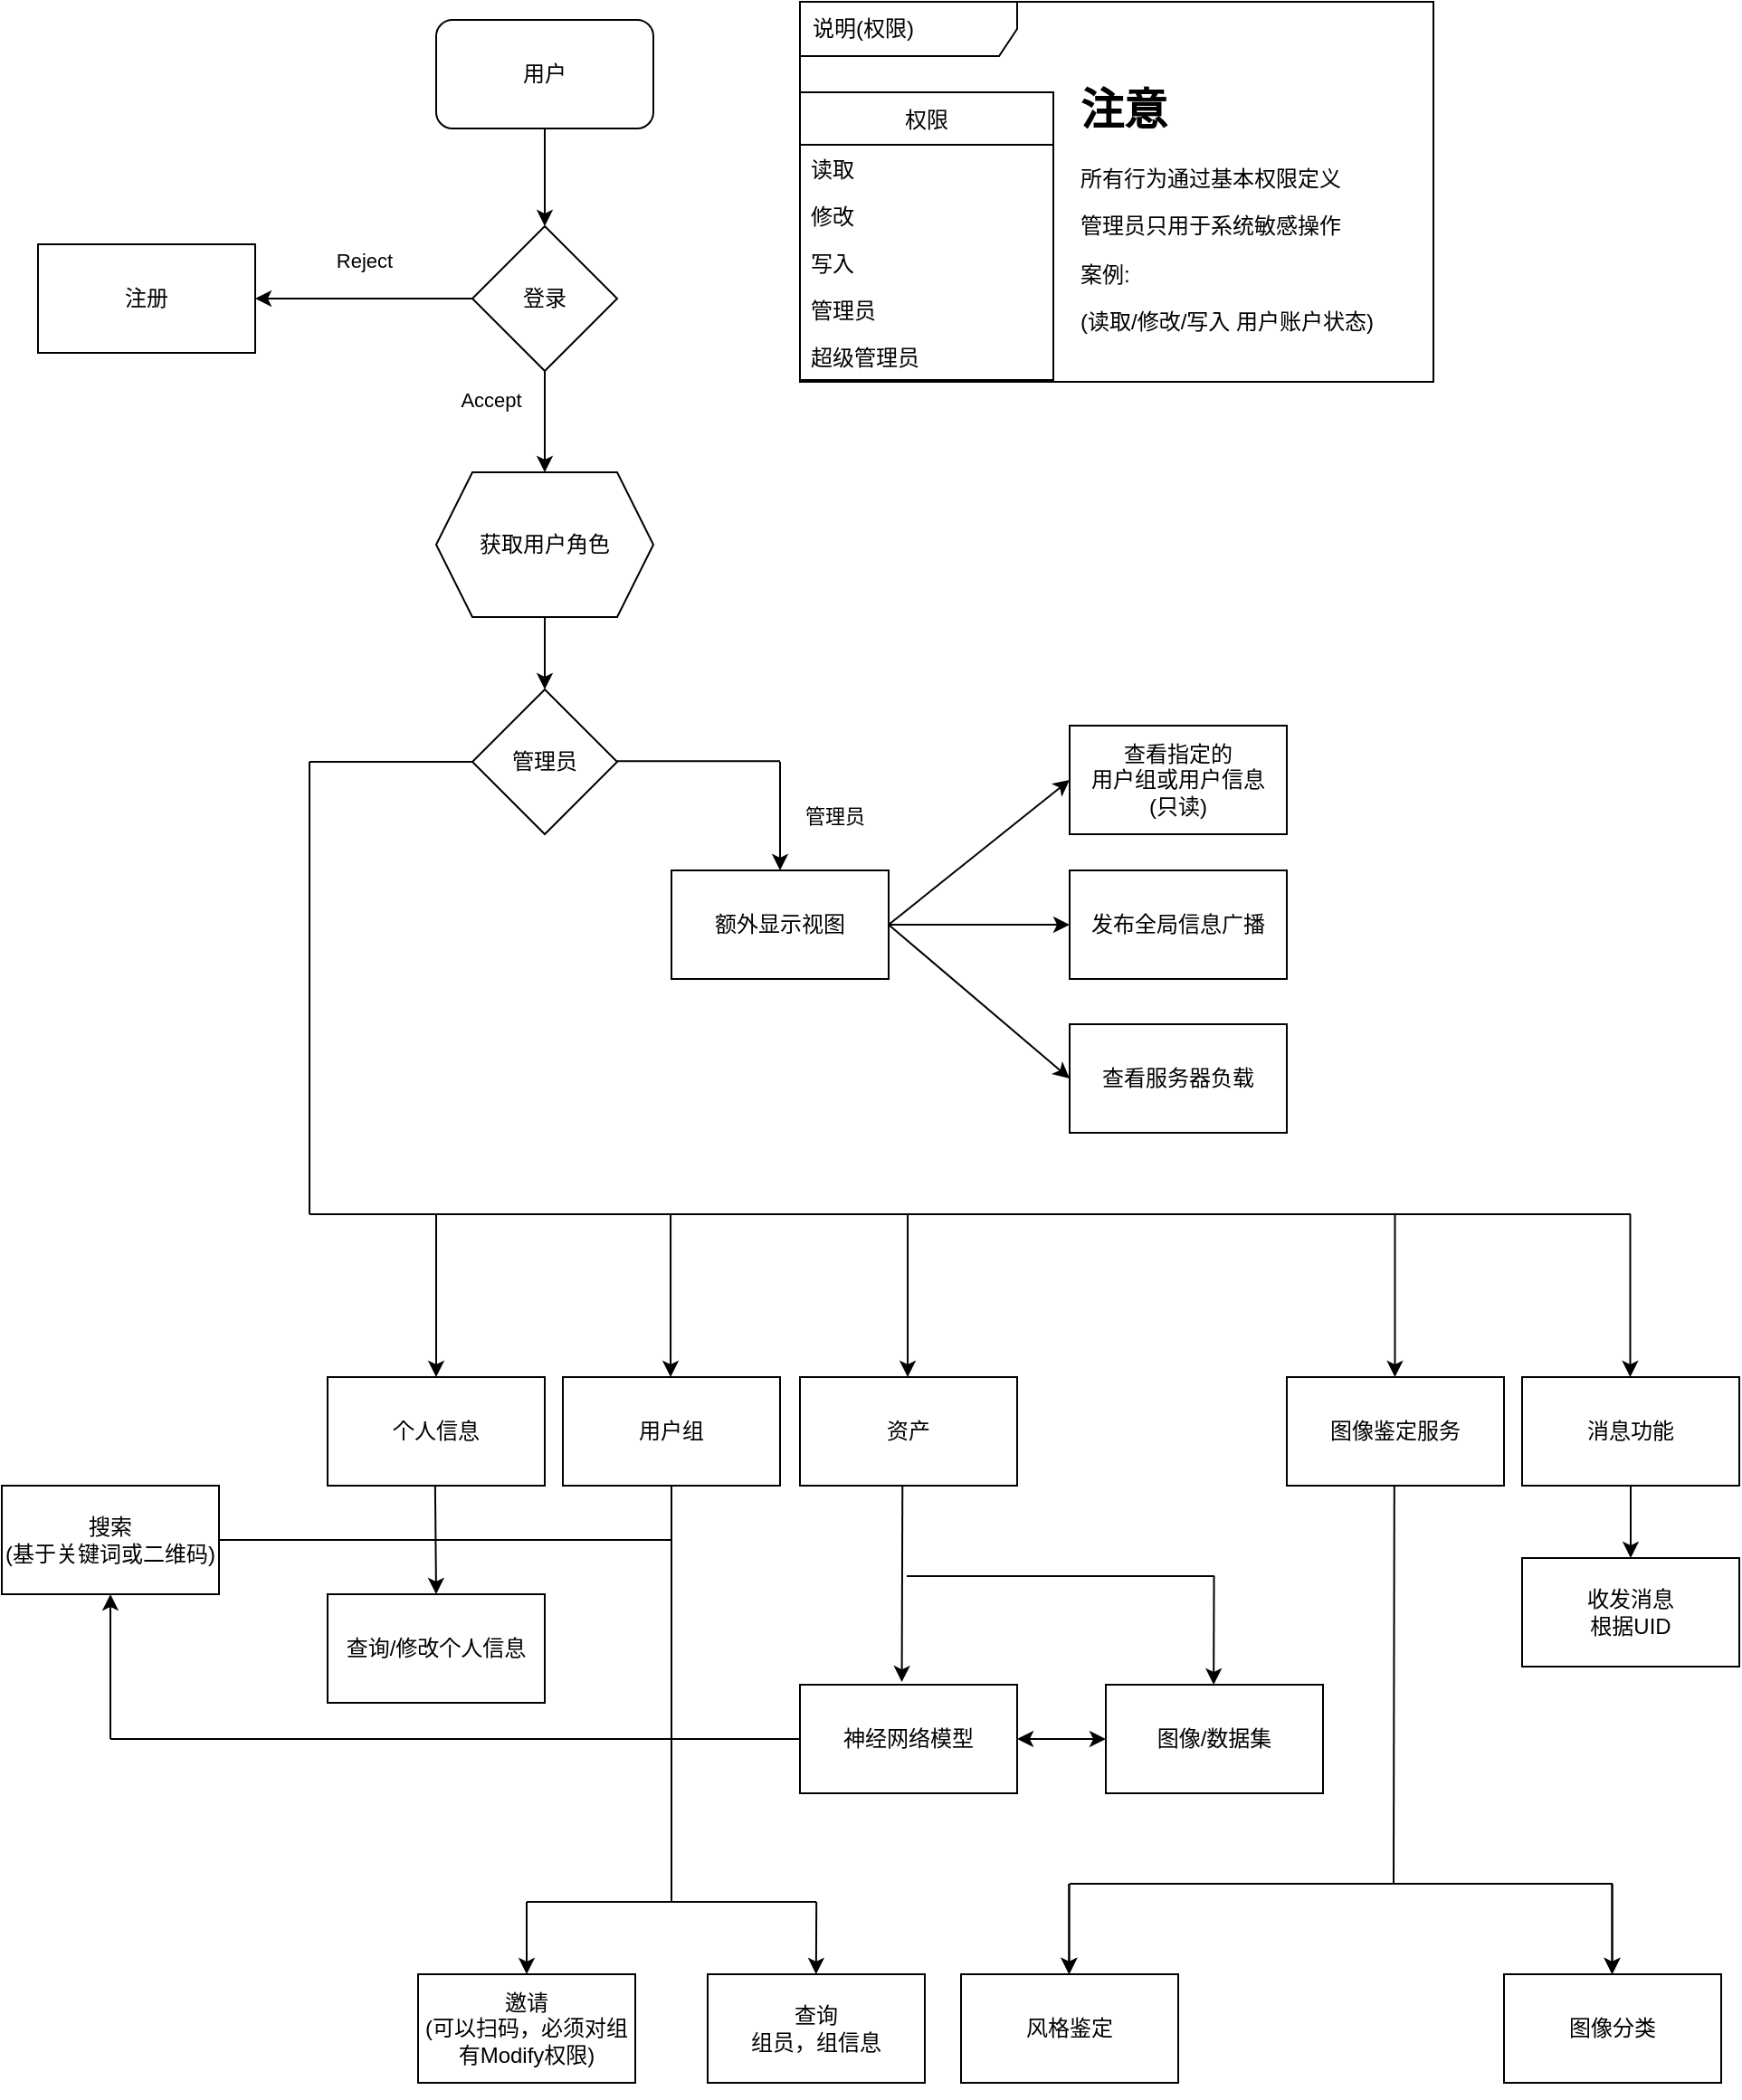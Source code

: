 <mxfile>
    <diagram id="TzvDb5SD6w05_vblTGc2" name="第 1 页">
        <mxGraphModel dx="1009" dy="816" grid="1" gridSize="10" guides="1" tooltips="1" connect="1" arrows="1" fold="1" page="1" pageScale="1" pageWidth="768000" pageHeight="432000" math="0" shadow="0">
            <root>
                <mxCell id="0"/>
                <mxCell id="1" parent="0"/>
                <mxCell id="16" value="用户" style="rounded=1;whiteSpace=wrap;html=1;" parent="1" vertex="1">
                    <mxGeometry x="270" y="10" width="120" height="60" as="geometry"/>
                </mxCell>
                <mxCell id="38" value="登录" style="rhombus;whiteSpace=wrap;html=1;" parent="1" vertex="1">
                    <mxGeometry x="290" y="124" width="80" height="80" as="geometry"/>
                </mxCell>
                <mxCell id="67" value="" style="group" parent="1" vertex="1" connectable="0">
                    <mxGeometry x="471" width="350" height="210" as="geometry"/>
                </mxCell>
                <mxCell id="63" value="说明(权限)" style="shape=umlFrame;whiteSpace=wrap;html=1;width=120;height=30;boundedLbl=1;verticalAlign=middle;align=left;spacingLeft=5;container=0;" parent="67" vertex="1">
                    <mxGeometry width="350" height="210" as="geometry"/>
                </mxCell>
                <mxCell id="64" value="&lt;h1&gt;注意&lt;/h1&gt;&lt;p&gt;所有行为通过基本权限定义&lt;/p&gt;&lt;p&gt;管理员只用于系统敏感操作&lt;/p&gt;&lt;p&gt;案例:&lt;/p&gt;&lt;p&gt;(读取/修改/写入 用户账户状态)&lt;/p&gt;" style="text;html=1;strokeColor=none;fillColor=none;spacing=5;spacingTop=-20;whiteSpace=wrap;overflow=hidden;rounded=0;container=0;" parent="67" vertex="1">
                    <mxGeometry x="150" y="40" width="190" height="160" as="geometry"/>
                </mxCell>
                <mxCell id="48" value="权限" style="swimlane;fontStyle=0;childLayout=stackLayout;horizontal=1;startSize=29;fillColor=none;horizontalStack=0;resizeParent=1;resizeParentMax=0;resizeLast=0;collapsible=1;marginBottom=0;container=0;" parent="67" vertex="1">
                    <mxGeometry y="50" width="140" height="159" as="geometry">
                        <mxRectangle x="410" y="21" width="100" height="30" as="alternateBounds"/>
                    </mxGeometry>
                </mxCell>
                <mxCell id="49" value="读取" style="text;strokeColor=none;fillColor=none;align=left;verticalAlign=top;spacingLeft=4;spacingRight=4;overflow=hidden;rotatable=0;points=[[0,0.5],[1,0.5]];portConstraint=eastwest;container=0;" parent="67" vertex="1">
                    <mxGeometry y="79" width="140" height="26" as="geometry"/>
                </mxCell>
                <mxCell id="51" value="修改" style="text;strokeColor=none;fillColor=none;align=left;verticalAlign=top;spacingLeft=4;spacingRight=4;overflow=hidden;rotatable=0;points=[[0,0.5],[1,0.5]];portConstraint=eastwest;container=0;" parent="67" vertex="1">
                    <mxGeometry y="105" width="140" height="26" as="geometry"/>
                </mxCell>
                <mxCell id="50" value="写入" style="text;strokeColor=none;fillColor=none;align=left;verticalAlign=top;spacingLeft=4;spacingRight=4;overflow=hidden;rotatable=0;points=[[0,0.5],[1,0.5]];portConstraint=eastwest;container=0;" parent="67" vertex="1">
                    <mxGeometry y="131" width="140" height="26" as="geometry"/>
                </mxCell>
                <mxCell id="61" value="管理员" style="text;strokeColor=none;fillColor=none;align=left;verticalAlign=top;spacingLeft=4;spacingRight=4;overflow=hidden;rotatable=0;points=[[0,0.5],[1,0.5]];portConstraint=eastwest;container=0;" parent="67" vertex="1">
                    <mxGeometry y="157" width="140" height="26" as="geometry"/>
                </mxCell>
                <mxCell id="62" value="超级管理员&#10;" style="text;strokeColor=none;fillColor=none;align=left;verticalAlign=top;spacingLeft=4;spacingRight=4;overflow=hidden;rotatable=0;points=[[0,0.5],[1,0.5]];portConstraint=eastwest;container=0;" parent="67" vertex="1">
                    <mxGeometry y="183" width="140" height="26" as="geometry"/>
                </mxCell>
                <mxCell id="74" value="获取用户角色" style="shape=hexagon;perimeter=hexagonPerimeter2;whiteSpace=wrap;html=1;fixedSize=1;" parent="1" vertex="1">
                    <mxGeometry x="270" y="260" width="120" height="80" as="geometry"/>
                </mxCell>
                <mxCell id="80" value="" style="endArrow=classic;html=1;exitX=0;exitY=0.5;exitDx=0;exitDy=0;entryX=1;entryY=0.5;entryDx=0;entryDy=0;" parent="1" source="38" target="82" edge="1">
                    <mxGeometry relative="1" as="geometry">
                        <mxPoint x="390" y="244" as="sourcePoint"/>
                        <mxPoint x="100" y="164" as="targetPoint"/>
                    </mxGeometry>
                </mxCell>
                <mxCell id="81" value="Reject" style="edgeLabel;resizable=0;html=1;align=center;verticalAlign=middle;" parent="80" connectable="0" vertex="1">
                    <mxGeometry relative="1" as="geometry">
                        <mxPoint y="-21" as="offset"/>
                    </mxGeometry>
                </mxCell>
                <mxCell id="82" value="注册" style="rounded=0;whiteSpace=wrap;html=1;" parent="1" vertex="1">
                    <mxGeometry x="50" y="134" width="120" height="60" as="geometry"/>
                </mxCell>
                <mxCell id="87" value="" style="endArrow=classic;html=1;exitX=0.5;exitY=1;exitDx=0;exitDy=0;entryX=0.5;entryY=0;entryDx=0;entryDy=0;" parent="1" source="38" target="74" edge="1">
                    <mxGeometry relative="1" as="geometry">
                        <mxPoint x="230" y="220" as="sourcePoint"/>
                        <mxPoint x="330" y="270" as="targetPoint"/>
                    </mxGeometry>
                </mxCell>
                <mxCell id="88" value="Accept" style="edgeLabel;resizable=0;html=1;align=center;verticalAlign=middle;" parent="87" connectable="0" vertex="1">
                    <mxGeometry relative="1" as="geometry">
                        <mxPoint x="-30" y="-12" as="offset"/>
                    </mxGeometry>
                </mxCell>
                <mxCell id="89" value="管理员" style="rhombus;whiteSpace=wrap;html=1;" parent="1" vertex="1">
                    <mxGeometry x="290" y="380" width="80" height="80" as="geometry"/>
                </mxCell>
                <mxCell id="90" value="" style="endArrow=classic;html=1;exitX=0.5;exitY=1;exitDx=0;exitDy=0;" parent="1" source="74" target="89" edge="1">
                    <mxGeometry width="50" height="50" relative="1" as="geometry">
                        <mxPoint x="470" y="510" as="sourcePoint"/>
                        <mxPoint x="520" y="460" as="targetPoint"/>
                    </mxGeometry>
                </mxCell>
                <mxCell id="92" value="额外显示视图&lt;br&gt;" style="rounded=0;whiteSpace=wrap;html=1;" parent="1" vertex="1">
                    <mxGeometry x="400" y="480" width="120" height="60" as="geometry"/>
                </mxCell>
                <mxCell id="95" value="" style="endArrow=none;html=1;entryX=0;entryY=0.5;entryDx=0;entryDy=0;" parent="1" target="89" edge="1">
                    <mxGeometry width="50" height="50" relative="1" as="geometry">
                        <mxPoint x="200" y="420" as="sourcePoint"/>
                        <mxPoint x="490" y="370" as="targetPoint"/>
                    </mxGeometry>
                </mxCell>
                <mxCell id="96" value="" style="endArrow=none;html=1;entryX=0;entryY=0.5;entryDx=0;entryDy=0;" parent="1" edge="1">
                    <mxGeometry width="50" height="50" relative="1" as="geometry">
                        <mxPoint x="370.0" y="419.58" as="sourcePoint"/>
                        <mxPoint x="460.0" y="419.58" as="targetPoint"/>
                    </mxGeometry>
                </mxCell>
                <mxCell id="99" value="" style="endArrow=classic;html=1;" parent="1" edge="1">
                    <mxGeometry relative="1" as="geometry">
                        <mxPoint x="460" y="420" as="sourcePoint"/>
                        <mxPoint x="460" y="480" as="targetPoint"/>
                    </mxGeometry>
                </mxCell>
                <mxCell id="100" value="管理员" style="edgeLabel;resizable=0;html=1;align=center;verticalAlign=middle;" parent="99" connectable="0" vertex="1">
                    <mxGeometry relative="1" as="geometry">
                        <mxPoint x="30" as="offset"/>
                    </mxGeometry>
                </mxCell>
                <mxCell id="101" value="查看指定的&lt;br&gt;用户组或用户信息&lt;br&gt;(只读)" style="rounded=0;whiteSpace=wrap;html=1;" parent="1" vertex="1">
                    <mxGeometry x="620" y="400" width="120" height="60" as="geometry"/>
                </mxCell>
                <mxCell id="102" value="发布全局信息广播" style="rounded=0;whiteSpace=wrap;html=1;" parent="1" vertex="1">
                    <mxGeometry x="620" y="480" width="120" height="60" as="geometry"/>
                </mxCell>
                <mxCell id="103" value="查看服务器负载" style="rounded=0;whiteSpace=wrap;html=1;" parent="1" vertex="1">
                    <mxGeometry x="620" y="565" width="120" height="60" as="geometry"/>
                </mxCell>
                <mxCell id="104" value="" style="endArrow=classic;html=1;entryX=0;entryY=0.5;entryDx=0;entryDy=0;exitX=1;exitY=0.5;exitDx=0;exitDy=0;" parent="1" source="92" target="101" edge="1">
                    <mxGeometry width="50" height="50" relative="1" as="geometry">
                        <mxPoint x="440" y="570" as="sourcePoint"/>
                        <mxPoint x="490" y="520" as="targetPoint"/>
                    </mxGeometry>
                </mxCell>
                <mxCell id="105" value="" style="endArrow=classic;html=1;entryX=0;entryY=0.5;entryDx=0;entryDy=0;exitX=1;exitY=0.5;exitDx=0;exitDy=0;" parent="1" source="92" target="102" edge="1">
                    <mxGeometry width="50" height="50" relative="1" as="geometry">
                        <mxPoint x="530" y="570" as="sourcePoint"/>
                        <mxPoint x="580" y="520" as="targetPoint"/>
                    </mxGeometry>
                </mxCell>
                <mxCell id="106" value="" style="endArrow=classic;html=1;entryX=0;entryY=0.5;entryDx=0;entryDy=0;exitX=1;exitY=0.5;exitDx=0;exitDy=0;" parent="1" source="92" target="103" edge="1">
                    <mxGeometry width="50" height="50" relative="1" as="geometry">
                        <mxPoint x="440" y="570" as="sourcePoint"/>
                        <mxPoint x="490" y="520" as="targetPoint"/>
                    </mxGeometry>
                </mxCell>
                <mxCell id="108" value="个人信息" style="rounded=0;whiteSpace=wrap;html=1;" parent="1" vertex="1">
                    <mxGeometry x="210" y="760" width="120" height="60" as="geometry"/>
                </mxCell>
                <mxCell id="110" value="用户组" style="rounded=0;whiteSpace=wrap;html=1;" parent="1" vertex="1">
                    <mxGeometry x="340" y="760" width="120" height="60" as="geometry"/>
                </mxCell>
                <mxCell id="111" value="资产" style="rounded=0;whiteSpace=wrap;html=1;" parent="1" vertex="1">
                    <mxGeometry x="471" y="760" width="120" height="60" as="geometry"/>
                </mxCell>
                <mxCell id="112" value="图像鉴定服务" style="rounded=0;whiteSpace=wrap;html=1;" parent="1" vertex="1">
                    <mxGeometry x="740" y="760" width="120" height="60" as="geometry"/>
                </mxCell>
                <mxCell id="113" value="消息功能" style="rounded=0;whiteSpace=wrap;html=1;" parent="1" vertex="1">
                    <mxGeometry x="870" y="760" width="120" height="60" as="geometry"/>
                </mxCell>
                <mxCell id="114" value="" style="endArrow=none;html=1;" parent="1" edge="1">
                    <mxGeometry width="50" height="50" relative="1" as="geometry">
                        <mxPoint x="200" y="670" as="sourcePoint"/>
                        <mxPoint x="200" y="420" as="targetPoint"/>
                    </mxGeometry>
                </mxCell>
                <mxCell id="115" value="" style="endArrow=none;html=1;" parent="1" edge="1">
                    <mxGeometry width="50" height="50" relative="1" as="geometry">
                        <mxPoint x="200" y="670" as="sourcePoint"/>
                        <mxPoint x="930" y="670" as="targetPoint"/>
                    </mxGeometry>
                </mxCell>
                <mxCell id="117" value="" style="endArrow=classic;html=1;" parent="1" edge="1">
                    <mxGeometry width="50" height="50" relative="1" as="geometry">
                        <mxPoint x="270" y="670" as="sourcePoint"/>
                        <mxPoint x="270" y="760" as="targetPoint"/>
                    </mxGeometry>
                </mxCell>
                <mxCell id="119" value="" style="endArrow=classic;html=1;" parent="1" edge="1">
                    <mxGeometry width="50" height="50" relative="1" as="geometry">
                        <mxPoint x="399.52" y="670" as="sourcePoint"/>
                        <mxPoint x="399.52" y="760" as="targetPoint"/>
                    </mxGeometry>
                </mxCell>
                <mxCell id="120" value="" style="endArrow=classic;html=1;" parent="1" edge="1">
                    <mxGeometry width="50" height="50" relative="1" as="geometry">
                        <mxPoint x="530.52" y="670" as="sourcePoint"/>
                        <mxPoint x="530.52" y="760" as="targetPoint"/>
                    </mxGeometry>
                </mxCell>
                <mxCell id="122" value="" style="endArrow=classic;html=1;" parent="1" edge="1">
                    <mxGeometry width="50" height="50" relative="1" as="geometry">
                        <mxPoint x="799.74" y="670" as="sourcePoint"/>
                        <mxPoint x="799.74" y="760" as="targetPoint"/>
                    </mxGeometry>
                </mxCell>
                <mxCell id="123" value="" style="endArrow=classic;html=1;" parent="1" edge="1">
                    <mxGeometry width="50" height="50" relative="1" as="geometry">
                        <mxPoint x="929.74" y="670" as="sourcePoint"/>
                        <mxPoint x="929.74" y="760" as="targetPoint"/>
                    </mxGeometry>
                </mxCell>
                <mxCell id="124" value="查询/修改个人信息" style="rounded=0;whiteSpace=wrap;html=1;" parent="1" vertex="1">
                    <mxGeometry x="210" y="880" width="120" height="60" as="geometry"/>
                </mxCell>
                <mxCell id="125" value="" style="endArrow=classic;html=1;entryX=0.5;entryY=0;entryDx=0;entryDy=0;" parent="1" target="124" edge="1">
                    <mxGeometry width="50" height="50" relative="1" as="geometry">
                        <mxPoint x="269.43" y="820" as="sourcePoint"/>
                        <mxPoint x="269.43" y="870" as="targetPoint"/>
                    </mxGeometry>
                </mxCell>
                <mxCell id="127" value="图像/数据集" style="rounded=0;whiteSpace=wrap;html=1;" parent="1" vertex="1">
                    <mxGeometry x="640" y="930" width="120" height="60" as="geometry"/>
                </mxCell>
                <mxCell id="128" value="神经网络模型" style="rounded=0;whiteSpace=wrap;html=1;" parent="1" vertex="1">
                    <mxGeometry x="471" y="930" width="120" height="60" as="geometry"/>
                </mxCell>
                <mxCell id="132" value="收发消息&lt;br&gt;根据UID" style="rounded=0;whiteSpace=wrap;html=1;" parent="1" vertex="1">
                    <mxGeometry x="870" y="860" width="120" height="60" as="geometry"/>
                </mxCell>
                <mxCell id="133" value="" style="endArrow=none;html=1;entryX=0.5;entryY=1;entryDx=0;entryDy=0;" parent="1" target="110" edge="1">
                    <mxGeometry width="50" height="50" relative="1" as="geometry">
                        <mxPoint x="400" y="1050" as="sourcePoint"/>
                        <mxPoint x="430" y="880" as="targetPoint"/>
                    </mxGeometry>
                </mxCell>
                <mxCell id="136" value="查询&lt;br&gt;组员，组信息" style="rounded=0;whiteSpace=wrap;html=1;" parent="1" vertex="1">
                    <mxGeometry x="420" y="1090" width="120" height="60" as="geometry"/>
                </mxCell>
                <mxCell id="137" value="邀请&lt;br&gt;(可以扫码，必须对组有Modify权限)" style="rounded=0;whiteSpace=wrap;html=1;" parent="1" vertex="1">
                    <mxGeometry x="260" y="1090" width="120" height="60" as="geometry"/>
                </mxCell>
                <mxCell id="138" value="搜索&lt;br&gt;(基于关键词或二维码)" style="rounded=0;whiteSpace=wrap;html=1;" parent="1" vertex="1">
                    <mxGeometry x="30" y="820" width="120" height="60" as="geometry"/>
                </mxCell>
                <mxCell id="144" value="" style="endArrow=classic;html=1;entryX=0.5;entryY=0;entryDx=0;entryDy=0;" parent="1" target="137" edge="1">
                    <mxGeometry width="50" height="50" relative="1" as="geometry">
                        <mxPoint x="320" y="1050" as="sourcePoint"/>
                        <mxPoint x="430" y="1020" as="targetPoint"/>
                    </mxGeometry>
                </mxCell>
                <mxCell id="145" value="" style="endArrow=classic;html=1;entryX=0.5;entryY=0;entryDx=0;entryDy=0;" parent="1" edge="1">
                    <mxGeometry width="50" height="50" relative="1" as="geometry">
                        <mxPoint x="480.1" y="1050" as="sourcePoint"/>
                        <mxPoint x="479.9" y="1090" as="targetPoint"/>
                    </mxGeometry>
                </mxCell>
                <mxCell id="146" value="" style="endArrow=none;html=1;" parent="1" edge="1">
                    <mxGeometry width="50" height="50" relative="1" as="geometry">
                        <mxPoint x="400" y="1050" as="sourcePoint"/>
                        <mxPoint x="480" y="1050" as="targetPoint"/>
                    </mxGeometry>
                </mxCell>
                <mxCell id="147" value="" style="endArrow=none;html=1;" parent="1" edge="1">
                    <mxGeometry width="50" height="50" relative="1" as="geometry">
                        <mxPoint x="320" y="1050" as="sourcePoint"/>
                        <mxPoint x="400" y="1050" as="targetPoint"/>
                    </mxGeometry>
                </mxCell>
                <mxCell id="148" value="" style="endArrow=classic;html=1;exitX=0.5;exitY=1;exitDx=0;exitDy=0;entryX=0.5;entryY=0;entryDx=0;entryDy=0;" parent="1" source="113" target="132" edge="1">
                    <mxGeometry width="50" height="50" relative="1" as="geometry">
                        <mxPoint x="810" y="990" as="sourcePoint"/>
                        <mxPoint x="860" y="940" as="targetPoint"/>
                    </mxGeometry>
                </mxCell>
                <mxCell id="173" style="edgeStyle=none;html=1;exitX=0.5;exitY=1;exitDx=0;exitDy=0;" edge="1" parent="1" source="150">
                    <mxGeometry relative="1" as="geometry">
                        <mxPoint x="619.75" y="1100.0" as="targetPoint"/>
                    </mxGeometry>
                </mxCell>
                <mxCell id="150" value="风格鉴定" style="rounded=0;whiteSpace=wrap;html=1;" parent="1" vertex="1">
                    <mxGeometry x="560" y="1090" width="120" height="60" as="geometry"/>
                </mxCell>
                <mxCell id="151" value="图像分类" style="rounded=0;whiteSpace=wrap;html=1;" parent="1" vertex="1">
                    <mxGeometry x="860" y="1090" width="120" height="60" as="geometry"/>
                </mxCell>
                <mxCell id="152" value="" style="endArrow=none;html=1;" parent="1" edge="1">
                    <mxGeometry width="50" height="50" relative="1" as="geometry">
                        <mxPoint x="799" y="1040" as="sourcePoint"/>
                        <mxPoint x="799.41" y="820" as="targetPoint"/>
                    </mxGeometry>
                </mxCell>
                <mxCell id="154" value="" style="endArrow=classic;html=1;" parent="1" edge="1">
                    <mxGeometry width="50" height="50" relative="1" as="geometry">
                        <mxPoint x="919.76" y="1040" as="sourcePoint"/>
                        <mxPoint x="919.76" y="1090" as="targetPoint"/>
                    </mxGeometry>
                </mxCell>
                <mxCell id="155" value="" style="endArrow=classic;html=1;" parent="1" edge="1">
                    <mxGeometry width="50" height="50" relative="1" as="geometry">
                        <mxPoint x="619.71" y="1040" as="sourcePoint"/>
                        <mxPoint x="619.71" y="1090" as="targetPoint"/>
                    </mxGeometry>
                </mxCell>
                <mxCell id="157" value="" style="endArrow=none;html=1;" parent="1" edge="1">
                    <mxGeometry width="50" height="50" relative="1" as="geometry">
                        <mxPoint x="620" y="1040" as="sourcePoint"/>
                        <mxPoint x="920" y="1040" as="targetPoint"/>
                    </mxGeometry>
                </mxCell>
                <mxCell id="159" value="" style="endArrow=classic;html=1;entryX=0.469;entryY=-0.024;entryDx=0;entryDy=0;entryPerimeter=0;exitX=0.472;exitY=0.992;exitDx=0;exitDy=0;exitPerimeter=0;" parent="1" source="111" target="128" edge="1">
                    <mxGeometry width="50" height="50" relative="1" as="geometry">
                        <mxPoint x="530" y="890" as="sourcePoint"/>
                        <mxPoint x="480" y="870" as="targetPoint"/>
                    </mxGeometry>
                </mxCell>
                <mxCell id="162" value="" style="endArrow=none;html=1;" parent="1" edge="1">
                    <mxGeometry width="50" height="50" relative="1" as="geometry">
                        <mxPoint x="530" y="870" as="sourcePoint"/>
                        <mxPoint x="700" y="870" as="targetPoint"/>
                    </mxGeometry>
                </mxCell>
                <mxCell id="163" value="" style="endArrow=classic;html=1;" parent="1" edge="1">
                    <mxGeometry width="50" height="50" relative="1" as="geometry">
                        <mxPoint x="699.77" y="870" as="sourcePoint"/>
                        <mxPoint x="699.58" y="930" as="targetPoint"/>
                    </mxGeometry>
                </mxCell>
                <mxCell id="165" value="" style="endArrow=none;html=1;entryX=1;entryY=0.5;entryDx=0;entryDy=0;" parent="1" target="138" edge="1">
                    <mxGeometry width="50" height="50" relative="1" as="geometry">
                        <mxPoint x="400" y="850" as="sourcePoint"/>
                        <mxPoint x="530" y="900" as="targetPoint"/>
                    </mxGeometry>
                </mxCell>
                <mxCell id="168" value="" style="endArrow=classic;html=1;entryX=0.5;entryY=1;entryDx=0;entryDy=0;" parent="1" target="138" edge="1">
                    <mxGeometry width="50" height="50" relative="1" as="geometry">
                        <mxPoint x="90" y="960" as="sourcePoint"/>
                        <mxPoint x="135" y="910" as="targetPoint"/>
                    </mxGeometry>
                </mxCell>
                <mxCell id="170" value="" style="endArrow=none;html=1;entryX=0;entryY=0.5;entryDx=0;entryDy=0;" parent="1" target="128" edge="1">
                    <mxGeometry width="50" height="50" relative="1" as="geometry">
                        <mxPoint x="90" y="960" as="sourcePoint"/>
                        <mxPoint x="140" y="1020" as="targetPoint"/>
                    </mxGeometry>
                </mxCell>
                <mxCell id="171" value="" style="endArrow=classic;startArrow=classic;html=1;exitX=1;exitY=0.5;exitDx=0;exitDy=0;entryX=0;entryY=0.5;entryDx=0;entryDy=0;" parent="1" source="128" target="127" edge="1">
                    <mxGeometry width="50" height="50" relative="1" as="geometry">
                        <mxPoint x="670" y="890" as="sourcePoint"/>
                        <mxPoint x="720" y="840" as="targetPoint"/>
                    </mxGeometry>
                </mxCell>
                <mxCell id="172" value="" style="endArrow=classic;html=1;exitX=0.5;exitY=1;exitDx=0;exitDy=0;entryX=0.5;entryY=0;entryDx=0;entryDy=0;" parent="1" source="16" target="38" edge="1">
                    <mxGeometry width="50" height="50" relative="1" as="geometry">
                        <mxPoint x="410" y="60" as="sourcePoint"/>
                        <mxPoint x="460" y="10" as="targetPoint"/>
                    </mxGeometry>
                </mxCell>
                <mxCell id="174" value="" style="endArrow=classic;html=1;" edge="1" parent="1">
                    <mxGeometry width="50" height="50" relative="1" as="geometry">
                        <mxPoint x="919.76" y="1040.0" as="sourcePoint"/>
                        <mxPoint x="919.76" y="1090.0" as="targetPoint"/>
                    </mxGeometry>
                </mxCell>
                <mxCell id="175" value="" style="endArrow=classic;html=1;" edge="1" parent="1">
                    <mxGeometry width="50" height="50" relative="1" as="geometry">
                        <mxPoint x="619.71" y="1040.0" as="sourcePoint"/>
                        <mxPoint x="619.71" y="1090.0" as="targetPoint"/>
                    </mxGeometry>
                </mxCell>
                <mxCell id="176" value="" style="endArrow=none;html=1;" edge="1" parent="1">
                    <mxGeometry width="50" height="50" relative="1" as="geometry">
                        <mxPoint x="620" y="1040.0" as="sourcePoint"/>
                        <mxPoint x="920" y="1040.0" as="targetPoint"/>
                    </mxGeometry>
                </mxCell>
                <mxCell id="177" value="图像分类" style="rounded=0;whiteSpace=wrap;html=1;" vertex="1" parent="1">
                    <mxGeometry x="860" y="1090" width="120" height="60" as="geometry"/>
                </mxCell>
            </root>
        </mxGraphModel>
    </diagram>
</mxfile>